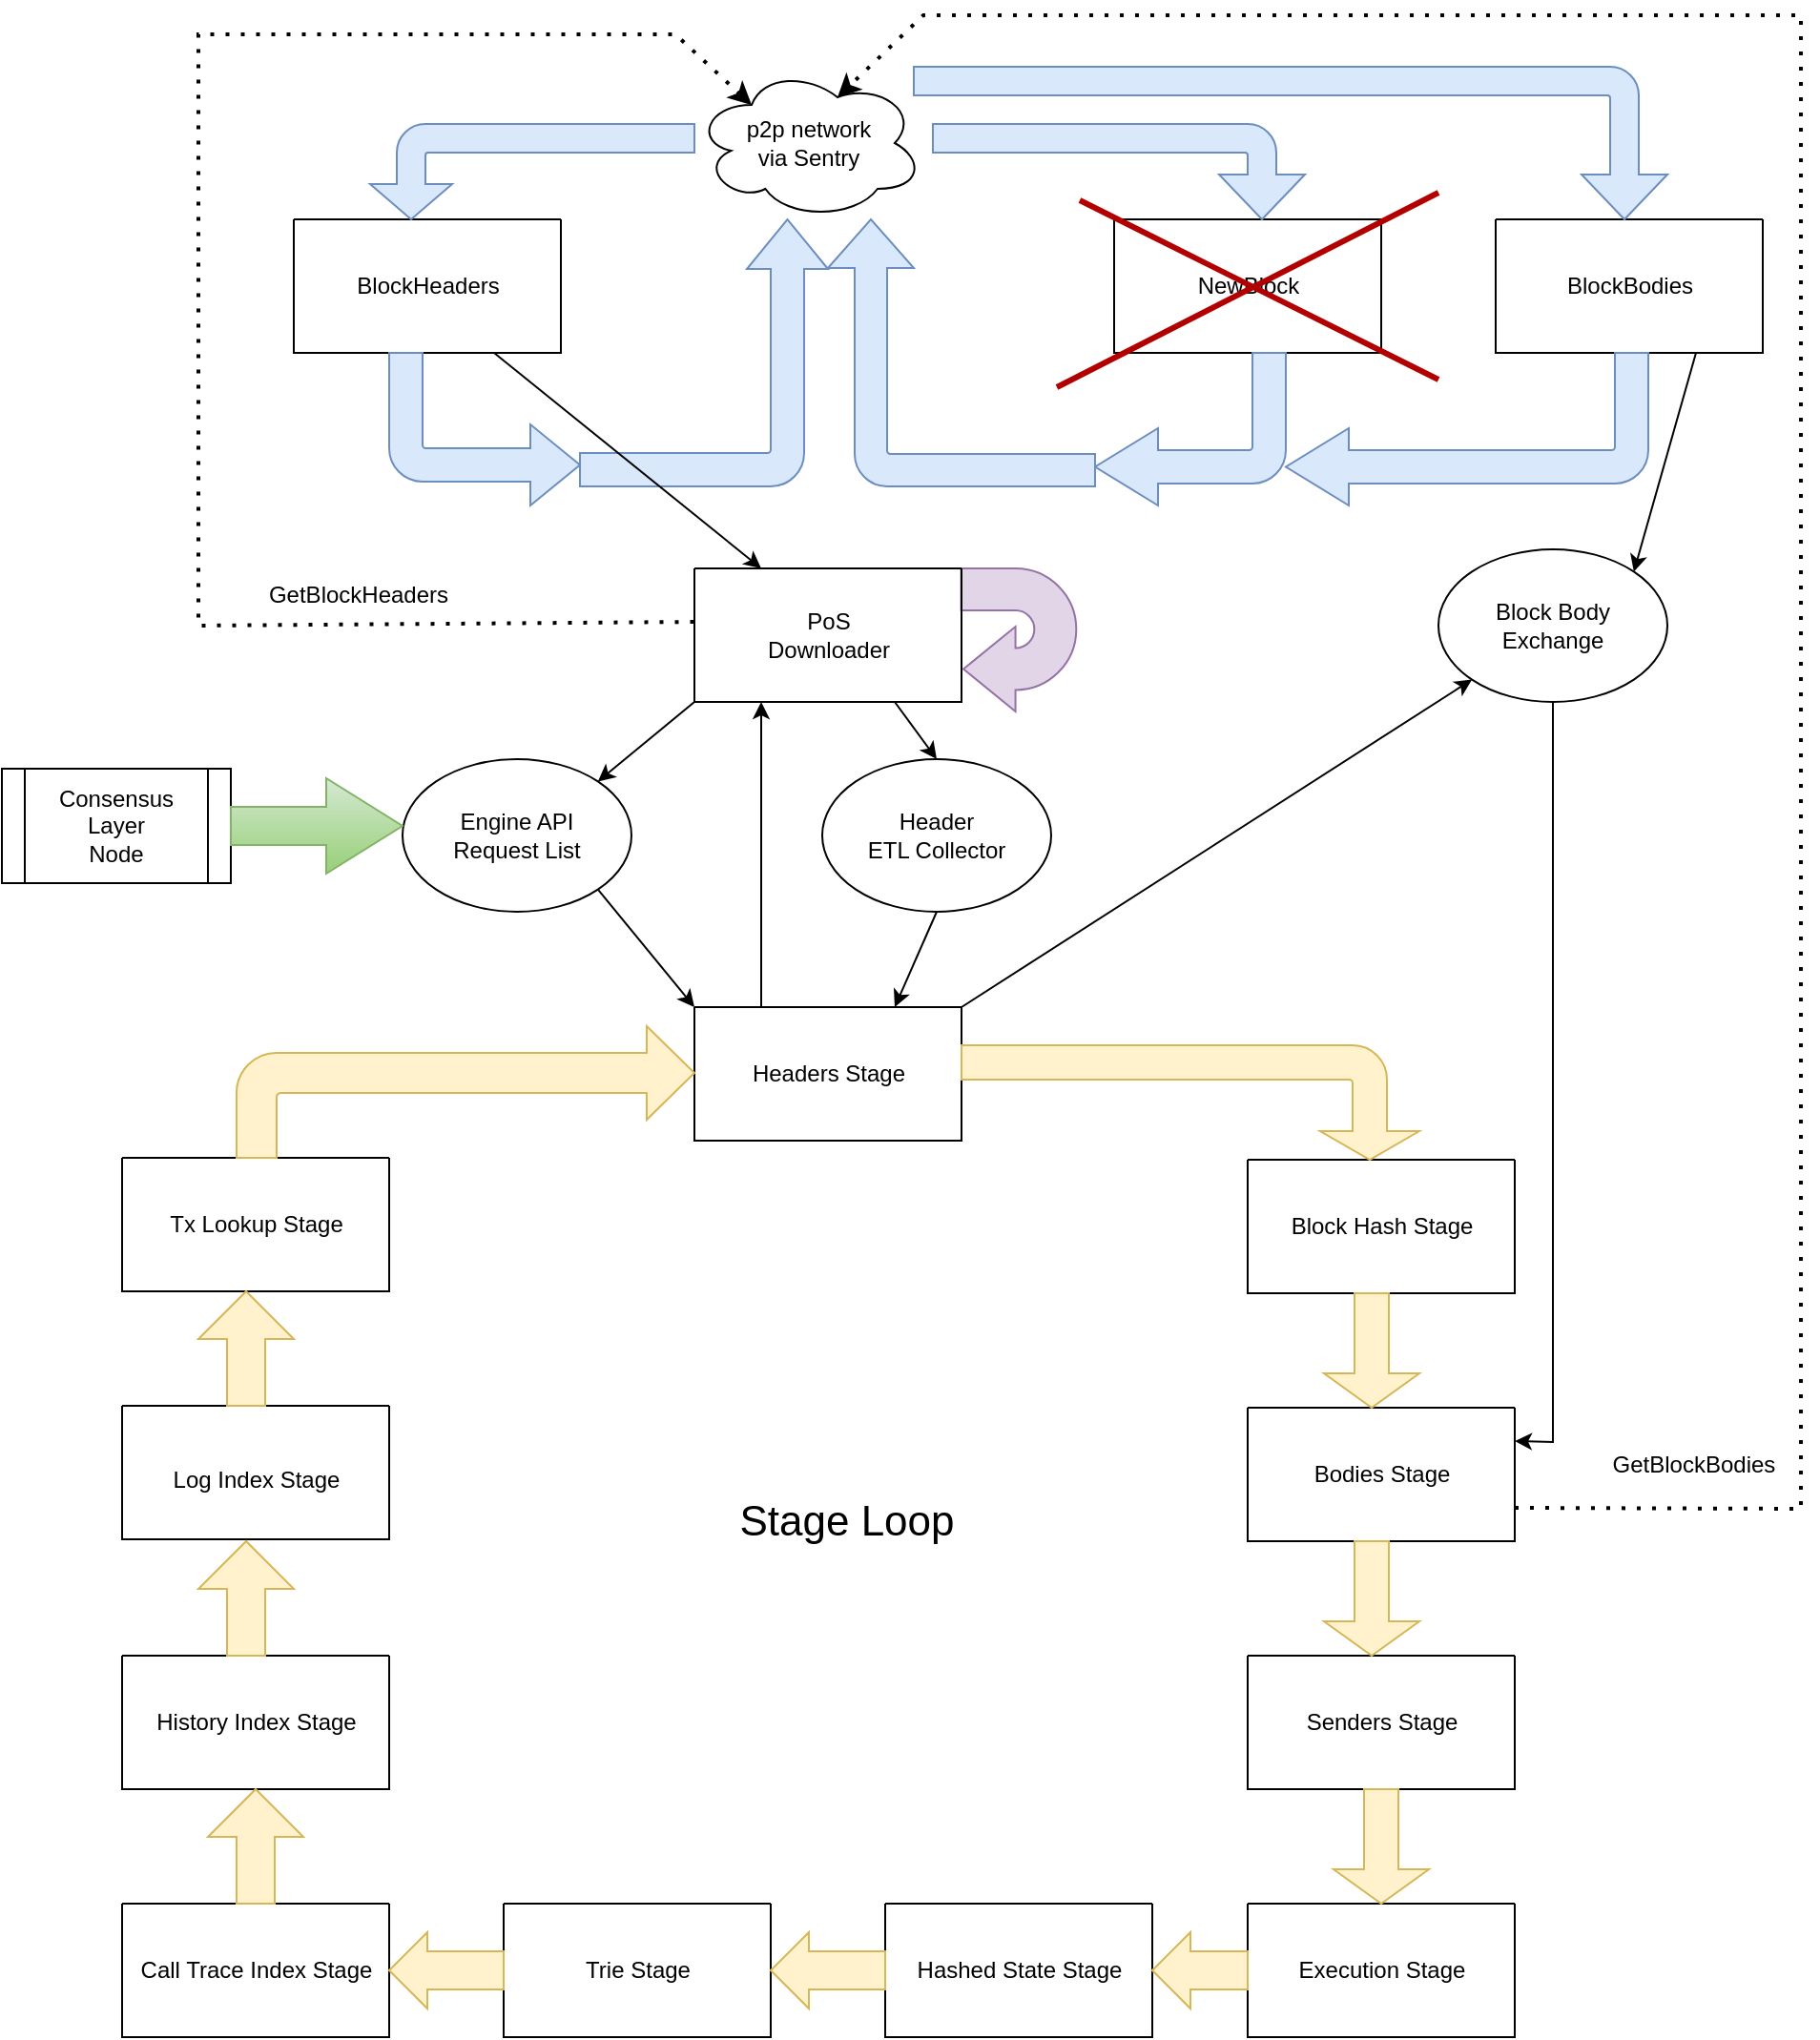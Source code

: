 <mxfile version="18.0.0" type="device"><diagram id="SWHnDe6nQBYVYo2iqZuK" name="Page-1"><mxGraphModel dx="786" dy="1972" grid="1" gridSize="10" guides="1" tooltips="1" connect="1" arrows="1" fold="1" page="1" pageScale="1" pageWidth="1654" pageHeight="1169" math="0" shadow="0"><root><mxCell id="0"/><mxCell id="1" parent="0"/><mxCell id="y2qp1DNzUfLdow3rtH2h-8" value="" style="swimlane;startSize=0;" parent="1" vertex="1"><mxGeometry x="1050" y="470" width="140" height="70" as="geometry"/></mxCell><mxCell id="y2qp1DNzUfLdow3rtH2h-9" value="Senders Stage" style="text;html=1;align=center;verticalAlign=middle;resizable=0;points=[];autosize=1;strokeColor=none;fillColor=none;" parent="y2qp1DNzUfLdow3rtH2h-8" vertex="1"><mxGeometry x="20" y="25" width="100" height="20" as="geometry"/></mxCell><mxCell id="y2qp1DNzUfLdow3rtH2h-10" value="" style="swimlane;startSize=0;" parent="1" vertex="1"><mxGeometry x="1050" y="210" width="140" height="70" as="geometry"/></mxCell><mxCell id="y2qp1DNzUfLdow3rtH2h-11" value="Block Hash Stage" style="text;html=1;align=center;verticalAlign=middle;resizable=0;points=[];autosize=1;strokeColor=none;fillColor=none;" parent="y2qp1DNzUfLdow3rtH2h-10" vertex="1"><mxGeometry x="15" y="25" width="110" height="20" as="geometry"/></mxCell><mxCell id="y2qp1DNzUfLdow3rtH2h-12" value="" style="swimlane;startSize=0;" parent="1" vertex="1"><mxGeometry x="760" y="130" width="140" height="70" as="geometry"/></mxCell><mxCell id="y2qp1DNzUfLdow3rtH2h-13" value="Headers Stage" style="text;html=1;align=center;verticalAlign=middle;resizable=0;points=[];autosize=1;strokeColor=none;fillColor=none;" parent="y2qp1DNzUfLdow3rtH2h-12" vertex="1"><mxGeometry x="20" y="25" width="100" height="20" as="geometry"/></mxCell><mxCell id="y2qp1DNzUfLdow3rtH2h-14" value="" style="swimlane;startSize=0;" parent="1" vertex="1"><mxGeometry x="1050" y="340" width="140" height="70" as="geometry"/></mxCell><mxCell id="y2qp1DNzUfLdow3rtH2h-15" value="Bodies Stage" style="text;html=1;align=center;verticalAlign=middle;resizable=0;points=[];autosize=1;strokeColor=none;fillColor=none;" parent="y2qp1DNzUfLdow3rtH2h-14" vertex="1"><mxGeometry x="25" y="25" width="90" height="20" as="geometry"/></mxCell><mxCell id="y2qp1DNzUfLdow3rtH2h-16" value="" style="swimlane;startSize=0;" parent="1" vertex="1"><mxGeometry x="1050" y="600" width="140" height="70" as="geometry"/></mxCell><mxCell id="y2qp1DNzUfLdow3rtH2h-17" value="Execution&amp;nbsp;Stage" style="text;html=1;align=center;verticalAlign=middle;resizable=0;points=[];autosize=1;strokeColor=none;fillColor=none;" parent="y2qp1DNzUfLdow3rtH2h-16" vertex="1"><mxGeometry x="20" y="25" width="100" height="20" as="geometry"/></mxCell><mxCell id="y2qp1DNzUfLdow3rtH2h-18" value="" style="swimlane;startSize=0;" parent="1" vertex="1"><mxGeometry x="860" y="600" width="140" height="70" as="geometry"/></mxCell><mxCell id="y2qp1DNzUfLdow3rtH2h-19" value="Hashed State Stage" style="text;html=1;align=center;verticalAlign=middle;resizable=0;points=[];autosize=1;strokeColor=none;fillColor=none;" parent="y2qp1DNzUfLdow3rtH2h-18" vertex="1"><mxGeometry x="10" y="25" width="120" height="20" as="geometry"/></mxCell><mxCell id="y2qp1DNzUfLdow3rtH2h-20" value="" style="swimlane;startSize=0;" parent="1" vertex="1"><mxGeometry x="460" y="600" width="140" height="70" as="geometry"/></mxCell><mxCell id="y2qp1DNzUfLdow3rtH2h-21" value="Call Trace Index Stage" style="text;html=1;align=center;verticalAlign=middle;resizable=0;points=[];autosize=1;strokeColor=none;fillColor=none;" parent="y2qp1DNzUfLdow3rtH2h-20" vertex="1"><mxGeometry y="25" width="140" height="20" as="geometry"/></mxCell><mxCell id="y2qp1DNzUfLdow3rtH2h-22" value="" style="swimlane;startSize=0;" parent="1" vertex="1"><mxGeometry x="660" y="600" width="140" height="70" as="geometry"/></mxCell><mxCell id="y2qp1DNzUfLdow3rtH2h-23" value="Trie Stage" style="text;html=1;align=center;verticalAlign=middle;resizable=0;points=[];autosize=1;strokeColor=none;fillColor=none;" parent="y2qp1DNzUfLdow3rtH2h-22" vertex="1"><mxGeometry x="35" y="25" width="70" height="20" as="geometry"/></mxCell><mxCell id="y2qp1DNzUfLdow3rtH2h-24" value="" style="swimlane;startSize=0;" parent="1" vertex="1"><mxGeometry x="460" y="470" width="140" height="70" as="geometry"/></mxCell><mxCell id="y2qp1DNzUfLdow3rtH2h-25" value="History Index Stage" style="text;html=1;align=center;verticalAlign=middle;resizable=0;points=[];autosize=1;strokeColor=none;fillColor=none;" parent="y2qp1DNzUfLdow3rtH2h-24" vertex="1"><mxGeometry x="10" y="25" width="120" height="20" as="geometry"/></mxCell><mxCell id="y2qp1DNzUfLdow3rtH2h-26" value="" style="swimlane;startSize=0;" parent="1" vertex="1"><mxGeometry x="460" y="339" width="140" height="70" as="geometry"/></mxCell><mxCell id="y2qp1DNzUfLdow3rtH2h-27" value="Log Index Stage" style="text;html=1;align=center;verticalAlign=middle;resizable=0;points=[];autosize=1;strokeColor=none;fillColor=none;" parent="y2qp1DNzUfLdow3rtH2h-26" vertex="1"><mxGeometry x="20" y="29" width="100" height="20" as="geometry"/></mxCell><mxCell id="y2qp1DNzUfLdow3rtH2h-31" value="" style="swimlane;startSize=0;" parent="1" vertex="1"><mxGeometry x="460" y="209" width="140" height="70" as="geometry"/></mxCell><mxCell id="y2qp1DNzUfLdow3rtH2h-32" value="Tx Lookup Stage" style="text;html=1;align=center;verticalAlign=middle;resizable=0;points=[];autosize=1;strokeColor=none;fillColor=none;" parent="y2qp1DNzUfLdow3rtH2h-31" vertex="1"><mxGeometry x="15" y="25" width="110" height="20" as="geometry"/></mxCell><mxCell id="y2qp1DNzUfLdow3rtH2h-34" value="" style="html=1;shadow=0;dashed=0;align=center;verticalAlign=middle;shape=mxgraph.arrows2.bendArrow;dy=9;dx=15;notch=0;arrowHead=52;rounded=1;direction=south;fillColor=#fff2cc;strokeColor=#d6b656;" parent="1" vertex="1"><mxGeometry x="900" y="150" width="240" height="60" as="geometry"/></mxCell><mxCell id="y2qp1DNzUfLdow3rtH2h-35" value="" style="html=1;shadow=0;dashed=0;align=center;verticalAlign=middle;shape=mxgraph.arrows2.arrow;dy=0.64;dx=18;direction=south;notch=0;fillColor=#fff2cc;strokeColor=#d6b656;" parent="1" vertex="1"><mxGeometry x="1090" y="280" width="50" height="60" as="geometry"/></mxCell><mxCell id="y2qp1DNzUfLdow3rtH2h-36" value="" style="html=1;shadow=0;dashed=0;align=center;verticalAlign=middle;shape=mxgraph.arrows2.arrow;dy=0.64;dx=18;direction=south;notch=0;fillColor=#fff2cc;strokeColor=#d6b656;" parent="1" vertex="1"><mxGeometry x="1090" y="410" width="50" height="60" as="geometry"/></mxCell><mxCell id="y2qp1DNzUfLdow3rtH2h-37" value="" style="html=1;shadow=0;dashed=0;align=center;verticalAlign=middle;shape=mxgraph.arrows2.arrow;dy=0.64;dx=18;direction=south;notch=0;fillColor=#fff2cc;strokeColor=#d6b656;" parent="1" vertex="1"><mxGeometry x="1095" y="540" width="50" height="60" as="geometry"/></mxCell><mxCell id="y2qp1DNzUfLdow3rtH2h-38" value="" style="html=1;shadow=0;dashed=0;align=center;verticalAlign=middle;shape=mxgraph.arrows2.arrow;dy=0.5;dx=20;flipH=1;notch=0;fillColor=#fff2cc;strokeColor=#d6b656;" parent="1" vertex="1"><mxGeometry x="1000" y="615" width="50" height="40" as="geometry"/></mxCell><mxCell id="y2qp1DNzUfLdow3rtH2h-39" value="" style="html=1;shadow=0;dashed=0;align=center;verticalAlign=middle;shape=mxgraph.arrows2.arrow;dy=0.5;dx=20;flipH=1;notch=0;fillColor=#fff2cc;strokeColor=#d6b656;" parent="1" vertex="1"><mxGeometry x="800" y="615" width="60" height="40" as="geometry"/></mxCell><mxCell id="y2qp1DNzUfLdow3rtH2h-40" value="" style="html=1;shadow=0;dashed=0;align=center;verticalAlign=middle;shape=mxgraph.arrows2.arrow;dy=0.5;dx=20;flipH=1;notch=0;fillColor=#fff2cc;strokeColor=#d6b656;" parent="1" vertex="1"><mxGeometry x="600" y="615" width="60" height="40" as="geometry"/></mxCell><mxCell id="y2qp1DNzUfLdow3rtH2h-41" value="" style="html=1;shadow=0;dashed=0;align=center;verticalAlign=middle;shape=mxgraph.arrows2.arrow;dy=0.6;dx=25;direction=north;notch=0;fillColor=#fff2cc;strokeColor=#d6b656;" parent="1" vertex="1"><mxGeometry x="505" y="540" width="50" height="60" as="geometry"/></mxCell><mxCell id="y2qp1DNzUfLdow3rtH2h-42" value="" style="html=1;shadow=0;dashed=0;align=center;verticalAlign=middle;shape=mxgraph.arrows2.arrow;dy=0.6;dx=25;direction=north;notch=0;fillColor=#fff2cc;strokeColor=#d6b656;" parent="1" vertex="1"><mxGeometry x="500" y="410" width="50" height="60" as="geometry"/></mxCell><mxCell id="y2qp1DNzUfLdow3rtH2h-43" value="" style="html=1;shadow=0;dashed=0;align=center;verticalAlign=middle;shape=mxgraph.arrows2.arrow;dy=0.6;dx=25;direction=north;notch=0;fillColor=#fff2cc;strokeColor=#d6b656;" parent="1" vertex="1"><mxGeometry x="500" y="279" width="50" height="60" as="geometry"/></mxCell><mxCell id="y2qp1DNzUfLdow3rtH2h-44" value="" style="html=1;shadow=0;dashed=0;align=center;verticalAlign=middle;shape=mxgraph.arrows2.bendArrow;dy=10.5;dx=25;notch=0;arrowHead=49;rounded=1;fillColor=#fff2cc;strokeColor=#d6b656;" parent="1" vertex="1"><mxGeometry x="520" y="140" width="240" height="69" as="geometry"/></mxCell><mxCell id="y2qp1DNzUfLdow3rtH2h-45" value="&lt;font style=&quot;font-size: 22px&quot;&gt;Stage Loop&lt;/font&gt;" style="text;html=1;strokeColor=none;fillColor=none;align=center;verticalAlign=middle;whiteSpace=wrap;rounded=0;" parent="1" vertex="1"><mxGeometry x="760" y="379" width="160" height="41" as="geometry"/></mxCell><mxCell id="y2qp1DNzUfLdow3rtH2h-47" value="p2p network&lt;br&gt;via Sentry" style="ellipse;shape=cloud;whiteSpace=wrap;html=1;fontSize=12;" parent="1" vertex="1"><mxGeometry x="760" y="-363" width="120" height="80" as="geometry"/></mxCell><mxCell id="y2qp1DNzUfLdow3rtH2h-52" value="" style="swimlane;startSize=0;" parent="1" vertex="1"><mxGeometry x="550" y="-283" width="140" height="70" as="geometry"/></mxCell><mxCell id="y2qp1DNzUfLdow3rtH2h-53" value="BlockHeaders" style="text;html=1;align=center;verticalAlign=middle;resizable=0;points=[];autosize=1;strokeColor=none;fillColor=none;" parent="y2qp1DNzUfLdow3rtH2h-52" vertex="1"><mxGeometry x="25" y="25" width="90" height="20" as="geometry"/></mxCell><mxCell id="y2qp1DNzUfLdow3rtH2h-54" value="" style="swimlane;startSize=0;" parent="1" vertex="1"><mxGeometry x="980" y="-283" width="140" height="70" as="geometry"/></mxCell><mxCell id="y2qp1DNzUfLdow3rtH2h-55" value="NewBlock" style="text;html=1;align=center;verticalAlign=middle;resizable=0;points=[];autosize=1;strokeColor=none;fillColor=none;" parent="y2qp1DNzUfLdow3rtH2h-54" vertex="1"><mxGeometry x="35" y="25" width="70" height="20" as="geometry"/></mxCell><mxCell id="y2qp1DNzUfLdow3rtH2h-56" value="" style="html=1;shadow=0;dashed=0;align=center;verticalAlign=middle;shape=mxgraph.arrows2.bendArrow;dy=7.5;dx=18.5;notch=0;arrowHead=43;rounded=1;fontSize=12;direction=south;flipH=1;fillColor=#dae8fc;strokeColor=#6c8ebf;" parent="1" vertex="1"><mxGeometry x="590" y="-333" width="170" height="50" as="geometry"/></mxCell><mxCell id="y2qp1DNzUfLdow3rtH2h-57" value="" style="html=1;shadow=0;dashed=0;align=center;verticalAlign=middle;shape=mxgraph.arrows2.bendArrow;dy=8.75;dx=26;notch=0;arrowHead=42.5;rounded=1;fontSize=12;direction=east;flipV=1;fillColor=#dae8fc;strokeColor=#6c8ebf;" parent="1" vertex="1"><mxGeometry x="600" y="-213" width="100" height="80" as="geometry"/></mxCell><mxCell id="y2qp1DNzUfLdow3rtH2h-58" value="" style="html=1;shadow=0;dashed=0;align=center;verticalAlign=middle;shape=mxgraph.arrows2.bendArrow;dy=8.75;dx=26;notch=0;arrowHead=42.5;rounded=1;fontSize=12;direction=south;flipV=1;fillColor=#dae8fc;strokeColor=#6c8ebf;" parent="1" vertex="1"><mxGeometry x="700" y="-283" width="130" height="140" as="geometry"/></mxCell><mxCell id="y2qp1DNzUfLdow3rtH2h-59" value="" style="endArrow=classic;html=1;rounded=0;fontSize=12;exitX=0.75;exitY=1;exitDx=0;exitDy=0;entryX=0.25;entryY=0;entryDx=0;entryDy=0;" parent="1" source="y2qp1DNzUfLdow3rtH2h-52" target="0f4W7-qso4t7xQtGmcYH-27" edge="1"><mxGeometry width="50" height="50" relative="1" as="geometry"><mxPoint x="840" y="117" as="sourcePoint"/><mxPoint x="792.071" y="-100.994" as="targetPoint"/></mxGeometry></mxCell><mxCell id="y2qp1DNzUfLdow3rtH2h-60" value="" style="html=1;shadow=0;dashed=0;align=center;verticalAlign=middle;shape=mxgraph.arrows2.bendArrow;dy=7.5;dx=23.5;notch=0;arrowHead=45;rounded=1;fontSize=12;direction=south;fillColor=#dae8fc;strokeColor=#6c8ebf;" parent="1" vertex="1"><mxGeometry x="885" y="-333" width="195" height="50" as="geometry"/></mxCell><mxCell id="y2qp1DNzUfLdow3rtH2h-61" value="" style="html=1;shadow=0;dashed=0;align=center;verticalAlign=middle;shape=mxgraph.arrows2.bendArrow;dy=8.75;dx=33;notch=0;arrowHead=40.5;rounded=1;fontSize=12;direction=west;fillColor=#dae8fc;strokeColor=#6c8ebf;" parent="1" vertex="1"><mxGeometry x="970" y="-213" width="100" height="80" as="geometry"/></mxCell><mxCell id="y2qp1DNzUfLdow3rtH2h-62" value="" style="html=1;shadow=0;dashed=0;align=center;verticalAlign=middle;shape=mxgraph.arrows2.bendArrow;dy=8.5;dx=25.5;notch=0;arrowHead=45;rounded=1;fontSize=12;direction=north;fillColor=#dae8fc;strokeColor=#6c8ebf;" parent="1" vertex="1"><mxGeometry x="830" y="-283" width="140" height="140" as="geometry"/></mxCell><mxCell id="hplJX0QIVkP6otwYrJnP-1" value="" style="endArrow=none;dashed=1;html=1;dashPattern=1 3;strokeWidth=2;rounded=0;exitX=0.25;exitY=0.25;exitDx=0;exitDy=0;exitPerimeter=0;endFill=0;startArrow=classic;startFill=1;entryX=0;entryY=0.4;entryDx=0;entryDy=0;entryPerimeter=0;" parent="1" source="y2qp1DNzUfLdow3rtH2h-47" target="0f4W7-qso4t7xQtGmcYH-27" edge="1"><mxGeometry width="50" height="50" relative="1" as="geometry"><mxPoint x="910" y="-240" as="sourcePoint"/><mxPoint x="770" y="-70" as="targetPoint"/><Array as="points"><mxPoint x="750" y="-380"/><mxPoint x="500" y="-380"/><mxPoint x="500" y="-260"/><mxPoint x="500" y="-70"/></Array></mxGeometry></mxCell><mxCell id="hplJX0QIVkP6otwYrJnP-2" value="GetBlockHeaders" style="text;html=1;strokeColor=none;fillColor=none;align=center;verticalAlign=middle;whiteSpace=wrap;rounded=0;" parent="1" vertex="1"><mxGeometry x="530" y="-110" width="107.5" height="47" as="geometry"/></mxCell><mxCell id="hplJX0QIVkP6otwYrJnP-3" value="Block Body&lt;br&gt;Exchange" style="ellipse;whiteSpace=wrap;html=1;fontSize=12;" parent="1" vertex="1"><mxGeometry x="1150" y="-110" width="120" height="80" as="geometry"/></mxCell><mxCell id="hplJX0QIVkP6otwYrJnP-5" value="" style="swimlane;startSize=0;" parent="1" vertex="1"><mxGeometry x="1180" y="-283" width="140" height="70" as="geometry"/></mxCell><mxCell id="hplJX0QIVkP6otwYrJnP-6" value="BlockBodies" style="text;html=1;align=center;verticalAlign=middle;resizable=0;points=[];autosize=1;strokeColor=none;fillColor=none;" parent="hplJX0QIVkP6otwYrJnP-5" vertex="1"><mxGeometry x="30" y="25" width="80" height="20" as="geometry"/></mxCell><mxCell id="hplJX0QIVkP6otwYrJnP-7" value="" style="html=1;shadow=0;dashed=0;align=center;verticalAlign=middle;shape=mxgraph.arrows2.bendArrow;dy=7.5;dx=23.5;notch=0;arrowHead=45;rounded=1;fontSize=12;direction=south;fillColor=#dae8fc;strokeColor=#6c8ebf;" parent="1" vertex="1"><mxGeometry x="875" y="-363" width="395" height="80" as="geometry"/></mxCell><mxCell id="hplJX0QIVkP6otwYrJnP-8" value="" style="endArrow=classic;html=1;rounded=0;exitX=0.5;exitY=1;exitDx=0;exitDy=0;entryX=1;entryY=0.25;entryDx=0;entryDy=0;" parent="1" source="hplJX0QIVkP6otwYrJnP-3" target="y2qp1DNzUfLdow3rtH2h-14" edge="1"><mxGeometry width="50" height="50" relative="1" as="geometry"><mxPoint x="1025" y="120" as="sourcePoint"/><mxPoint x="1075" y="70" as="targetPoint"/><Array as="points"><mxPoint x="1210" y="358"/></Array></mxGeometry></mxCell><mxCell id="hplJX0QIVkP6otwYrJnP-10" value="" style="endArrow=classic;dashed=1;html=1;dashPattern=1 3;strokeWidth=2;rounded=0;exitX=1;exitY=0.75;exitDx=0;exitDy=0;entryX=0.625;entryY=0.2;entryDx=0;entryDy=0;entryPerimeter=0;startArrow=none;startFill=0;endFill=1;" parent="1" source="y2qp1DNzUfLdow3rtH2h-14" target="y2qp1DNzUfLdow3rtH2h-47" edge="1"><mxGeometry width="50" height="50" relative="1" as="geometry"><mxPoint x="1260" y="240" as="sourcePoint"/><mxPoint x="840" y="-270" as="targetPoint"/><Array as="points"><mxPoint x="1340" y="393"/><mxPoint x="1340" y="-270"/><mxPoint x="1340" y="-390"/><mxPoint x="880" y="-390"/></Array></mxGeometry></mxCell><mxCell id="hplJX0QIVkP6otwYrJnP-11" value="GetBlockBodies" style="text;html=1;strokeColor=none;fillColor=none;align=center;verticalAlign=middle;whiteSpace=wrap;rounded=0;" parent="1" vertex="1"><mxGeometry x="1230" y="346" width="107.5" height="47" as="geometry"/></mxCell><mxCell id="hplJX0QIVkP6otwYrJnP-12" value="" style="html=1;shadow=0;dashed=0;align=center;verticalAlign=middle;shape=mxgraph.arrows2.bendArrow;dy=8.75;dx=33;notch=0;arrowHead=40.5;rounded=1;fontSize=12;direction=west;fillColor=#dae8fc;strokeColor=#6c8ebf;" parent="1" vertex="1"><mxGeometry x="1070" y="-213" width="190" height="80" as="geometry"/></mxCell><mxCell id="hplJX0QIVkP6otwYrJnP-14" value="" style="endArrow=classic;html=1;rounded=0;exitX=0.75;exitY=1;exitDx=0;exitDy=0;entryX=1;entryY=0;entryDx=0;entryDy=0;" parent="1" source="hplJX0QIVkP6otwYrJnP-5" target="hplJX0QIVkP6otwYrJnP-3" edge="1"><mxGeometry width="50" height="50" relative="1" as="geometry"><mxPoint x="840" y="7" as="sourcePoint"/><mxPoint x="890" y="-43" as="targetPoint"/></mxGeometry></mxCell><mxCell id="0f4W7-qso4t7xQtGmcYH-1" value="" style="endArrow=none;html=1;rounded=0;fillColor=#e51400;strokeColor=#B20000;strokeWidth=3;" parent="1" edge="1"><mxGeometry width="50" height="50" relative="1" as="geometry"><mxPoint x="950" y="-195" as="sourcePoint"/><mxPoint x="1150" y="-297" as="targetPoint"/></mxGeometry></mxCell><mxCell id="0f4W7-qso4t7xQtGmcYH-3" value="" style="endArrow=none;html=1;rounded=0;fillColor=#e51400;strokeColor=#B20000;strokeWidth=3;" parent="1" edge="1"><mxGeometry width="50" height="50" relative="1" as="geometry"><mxPoint x="962" y="-293" as="sourcePoint"/><mxPoint x="1150" y="-199" as="targetPoint"/></mxGeometry></mxCell><mxCell id="0f4W7-qso4t7xQtGmcYH-5" value="Consensus&lt;br&gt;Layer&lt;br&gt;Node" style="shape=process;whiteSpace=wrap;html=1;backgroundOutline=1;" parent="1" vertex="1"><mxGeometry x="397" y="5" width="120" height="60" as="geometry"/></mxCell><mxCell id="0f4W7-qso4t7xQtGmcYH-6" value="Engine API&lt;br&gt;Request List" style="ellipse;whiteSpace=wrap;html=1;fontSize=12;" parent="1" vertex="1"><mxGeometry x="607" width="120" height="80" as="geometry"/></mxCell><mxCell id="0f4W7-qso4t7xQtGmcYH-7" value="" style="html=1;shadow=0;dashed=0;align=center;verticalAlign=middle;shape=mxgraph.arrows2.arrow;dy=0.6;dx=40;notch=0;fillColor=#d5e8d4;strokeColor=#82b366;gradientColor=#97d077;" parent="1" vertex="1"><mxGeometry x="517" y="10" width="90" height="50" as="geometry"/></mxCell><mxCell id="0f4W7-qso4t7xQtGmcYH-11" value="" style="endArrow=classic;html=1;rounded=0;exitX=1;exitY=1;exitDx=0;exitDy=0;entryX=0;entryY=0;entryDx=0;entryDy=0;" parent="1" source="0f4W7-qso4t7xQtGmcYH-6" target="y2qp1DNzUfLdow3rtH2h-12" edge="1"><mxGeometry width="50" height="50" relative="1" as="geometry"><mxPoint x="1220" y="-20" as="sourcePoint"/><mxPoint x="1200" y="367.5" as="targetPoint"/><Array as="points"/></mxGeometry></mxCell><mxCell id="0f4W7-qso4t7xQtGmcYH-17" value="" style="html=1;shadow=0;dashed=0;align=center;verticalAlign=middle;shape=mxgraph.arrows2.uTurnArrow;dy=11;arrowHead=44.5;dx2=27.28;direction=west;rotation=0;fillColor=#e1d5e7;strokeColor=#9673a6;" parent="1" vertex="1"><mxGeometry x="899.83" y="-100" width="60.33" height="75" as="geometry"/></mxCell><mxCell id="0f4W7-qso4t7xQtGmcYH-23" value="" style="endArrow=classic;html=1;rounded=0;fontSize=12;exitX=0.25;exitY=0;exitDx=0;exitDy=0;entryX=0.25;entryY=1;entryDx=0;entryDy=0;" parent="1" source="y2qp1DNzUfLdow3rtH2h-12" target="0f4W7-qso4t7xQtGmcYH-27" edge="1"><mxGeometry width="50" height="50" relative="1" as="geometry"><mxPoint x="665" y="-184" as="sourcePoint"/><mxPoint x="787.574" y="-41.716" as="targetPoint"/></mxGeometry></mxCell><mxCell id="0f4W7-qso4t7xQtGmcYH-24" value="" style="endArrow=classic;html=1;rounded=0;fontSize=12;exitX=1;exitY=0;exitDx=0;exitDy=0;entryX=0;entryY=1;entryDx=0;entryDy=0;" parent="1" source="y2qp1DNzUfLdow3rtH2h-12" target="hplJX0QIVkP6otwYrJnP-3" edge="1"><mxGeometry width="50" height="50" relative="1" as="geometry"><mxPoint x="805" y="140" as="sourcePoint"/><mxPoint x="797.574" y="-31.716" as="targetPoint"/></mxGeometry></mxCell><mxCell id="0f4W7-qso4t7xQtGmcYH-27" value="" style="swimlane;startSize=0;" parent="1" vertex="1"><mxGeometry x="760" y="-100" width="140" height="70" as="geometry"/></mxCell><mxCell id="0f4W7-qso4t7xQtGmcYH-28" value="PoS&lt;br&gt;Downloader" style="text;html=1;align=center;verticalAlign=middle;resizable=0;points=[];autosize=1;strokeColor=none;fillColor=none;" parent="0f4W7-qso4t7xQtGmcYH-27" vertex="1"><mxGeometry x="30" y="20" width="80" height="30" as="geometry"/></mxCell><mxCell id="0f4W7-qso4t7xQtGmcYH-29" value="Header&lt;br&gt;ETL Collector" style="ellipse;whiteSpace=wrap;html=1;fontSize=12;" parent="1" vertex="1"><mxGeometry x="827" width="120" height="80" as="geometry"/></mxCell><mxCell id="0f4W7-qso4t7xQtGmcYH-31" value="" style="endArrow=classic;html=1;rounded=0;fontSize=12;exitX=0.75;exitY=1;exitDx=0;exitDy=0;entryX=0.5;entryY=0;entryDx=0;entryDy=0;" parent="1" source="0f4W7-qso4t7xQtGmcYH-27" target="0f4W7-qso4t7xQtGmcYH-29" edge="1"><mxGeometry width="50" height="50" relative="1" as="geometry"><mxPoint x="805" y="140" as="sourcePoint"/><mxPoint x="805" y="-20" as="targetPoint"/></mxGeometry></mxCell><mxCell id="0f4W7-qso4t7xQtGmcYH-32" value="" style="endArrow=classic;html=1;rounded=0;fontSize=12;exitX=0.5;exitY=1;exitDx=0;exitDy=0;entryX=0.75;entryY=0;entryDx=0;entryDy=0;" parent="1" source="0f4W7-qso4t7xQtGmcYH-29" target="y2qp1DNzUfLdow3rtH2h-12" edge="1"><mxGeometry width="50" height="50" relative="1" as="geometry"><mxPoint x="815" y="150" as="sourcePoint"/><mxPoint x="815" y="-10" as="targetPoint"/></mxGeometry></mxCell><mxCell id="Dq9o7UKcqA2b1z56sE3w-1" value="" style="endArrow=classic;html=1;rounded=0;fontSize=12;entryX=1;entryY=0;entryDx=0;entryDy=0;exitX=0;exitY=1;exitDx=0;exitDy=0;" edge="1" parent="1" source="0f4W7-qso4t7xQtGmcYH-27" target="0f4W7-qso4t7xQtGmcYH-6"><mxGeometry width="50" height="50" relative="1" as="geometry"><mxPoint x="780" y="50" as="sourcePoint"/><mxPoint x="805" y="-20" as="targetPoint"/></mxGeometry></mxCell></root></mxGraphModel></diagram></mxfile>